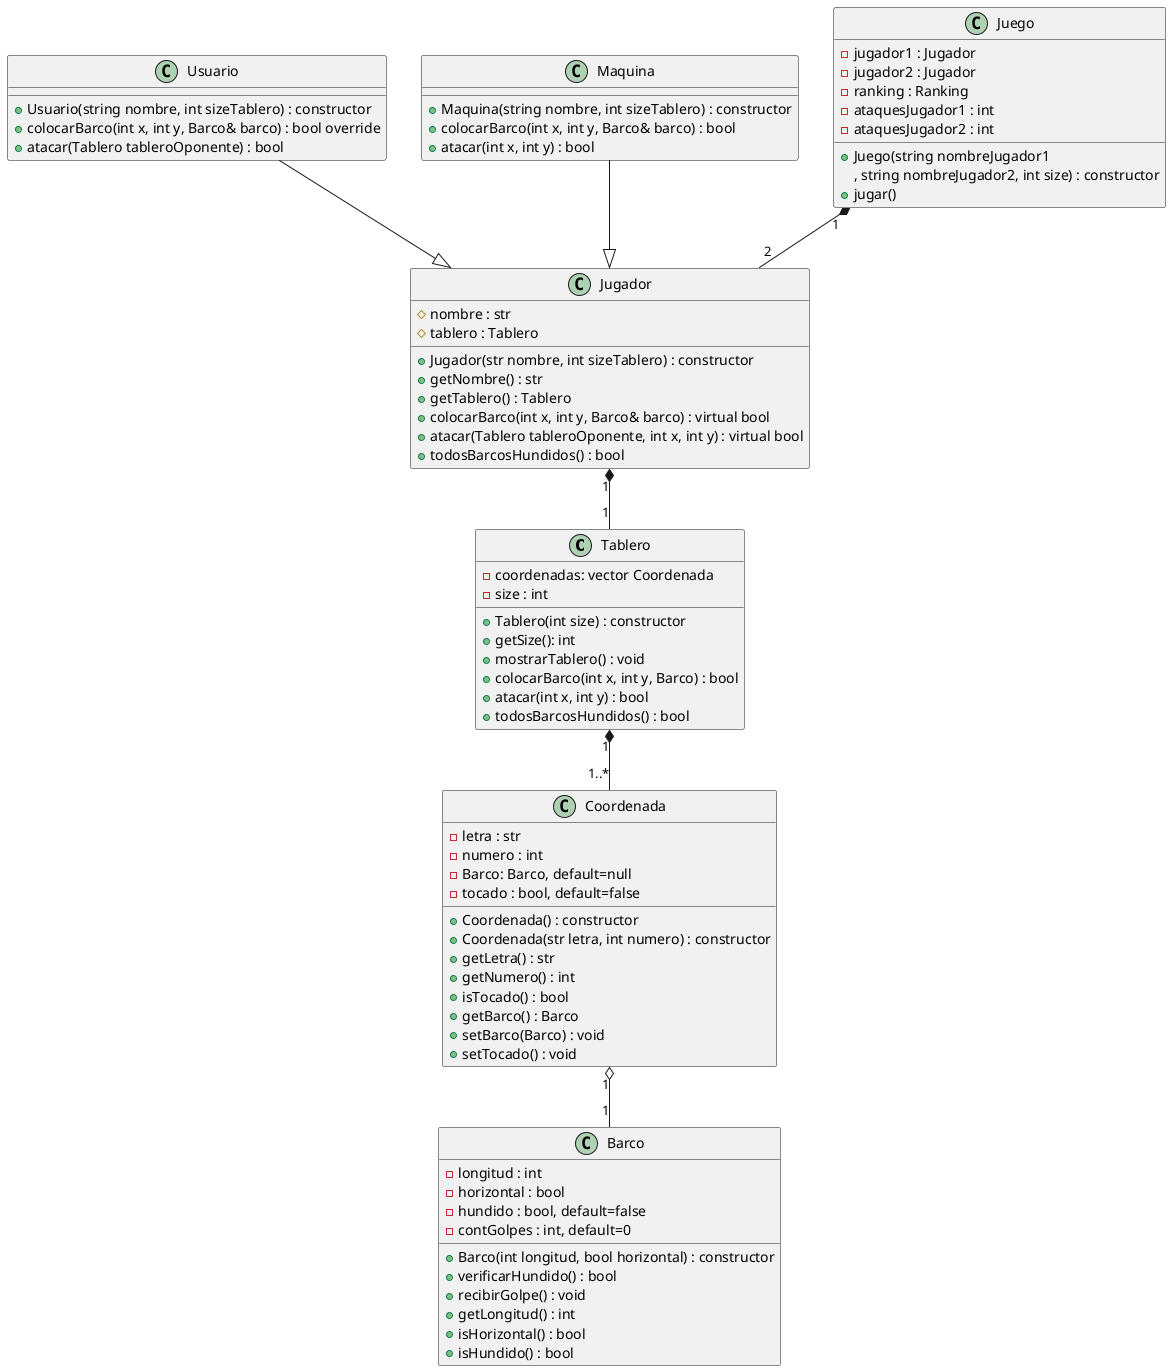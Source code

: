 @startuml

' -			private
' #			protected
' ~			package private
' +			public

class Tablero {
    - coordenadas: vector Coordenada
    - size : int
        ' // tamaño del tablero
    + Tablero(int size) : constructor
        '   -> inicializa objetos Coordenada en coordenadas
    + getSize(): int
        '   -> return size
    + mostrarTablero() : void
        '   -> mostrarTablero: imprime el tablero, validando: coord.getBarco(), coord.isTocado()
    + colocarBarco(int x, int y, Barco) : bool
        '   -> Coordenas.setBarco, ¿¿¿ barco.agregarCoordenada ???
    + atacar(int x, int y) : bool
        '   -> Coordenas.setBarco, coord.setTocado(true), coord.getBarco()->recibirGolpe()
    + todosBarcosHundidos() : bool
        '   -> return all barco.isHundido()
}

class Coordenada {
    - letra : str
    - numero : int
    - Barco: Barco, default=null
    - tocado : bool, default=false
    + Coordenada() : constructor
        '   
    + Coordenada(str letra, int numero) : constructor
        '   -> letra_, numero_
    + getLetra() : str
        '   -> return letra
    + getNumero() : int
        '   -> return numero
    + isTocado() : bool
        '   -> return tocado
    + getBarco() : Barco
        '   -> return barco
    + setBarco(Barco) : void
        '   -> this->barco = barco
    + setTocado() : void
        '   -> this->tocado = tocado
}

Tablero "1" *-- "1..*" Coordenada

class Barco {
    - longitud : int
        ' n coordenadas que ocupa
    - horizontal : bool 
        ' orientacion
    - hundido : bool, default=false
    - contGolpes : int, default=0
    + Barco(int longitud, bool horizontal) : constructor
        '   -> longitud_, horizontal_
    + verificarHundido() : bool
        '   -> return contGolpes == longitud
    + recibirGolpe() : void
        '   -> contGolpes++, validar si hundido asignar = true
    + getLongitud() : int
        '   -> return longitud
    + isHorizontal() : bool
        '   -> return horizontal
    + isHundido() : bool
        '   -> return hundido
}

Coordenada "1" o-- "1" Barco

class Jugador {
    # nombre : str
    # tablero : Tablero
    + Jugador(str nombre, int sizeTablero) : constructor
        '   -> nombre_, sizeTablero_
    + getNombre() : str
    + getTablero() : Tablero
    + colocarBarco(int x, int y, Barco& barco) : virtual bool
    + atacar(Tablero tableroOponente, int x, int y) : virtual bool
    + todosBarcosHundidos() : bool
}

class Usuario {
    + Usuario(string nombre, int sizeTablero) : constructor
    + colocarBarco(int x, int y, Barco& barco) : bool override
    + atacar(Tablero tableroOponente) : bool
}

class Maquina {
    + Maquina(string nombre, int sizeTablero) : constructor
    + colocarBarco(int x, int y, Barco& barco) : bool
    + atacar(int x, int y) : bool
}

Usuario --|> Jugador
Maquina --|> Jugador

Jugador "1" *-- "1" Tablero

class Juego {
    - jugador1 : Jugador
    - jugador2 : Jugador
    - ranking : Ranking
    - ataquesJugador1 : int
    - ataquesJugador2 : int
    + Juego(string nombreJugador1
        , string nombreJugador2, int size) : constructor
    + jugar()
}

Juego "1" *-- "2" Jugador

@enduml